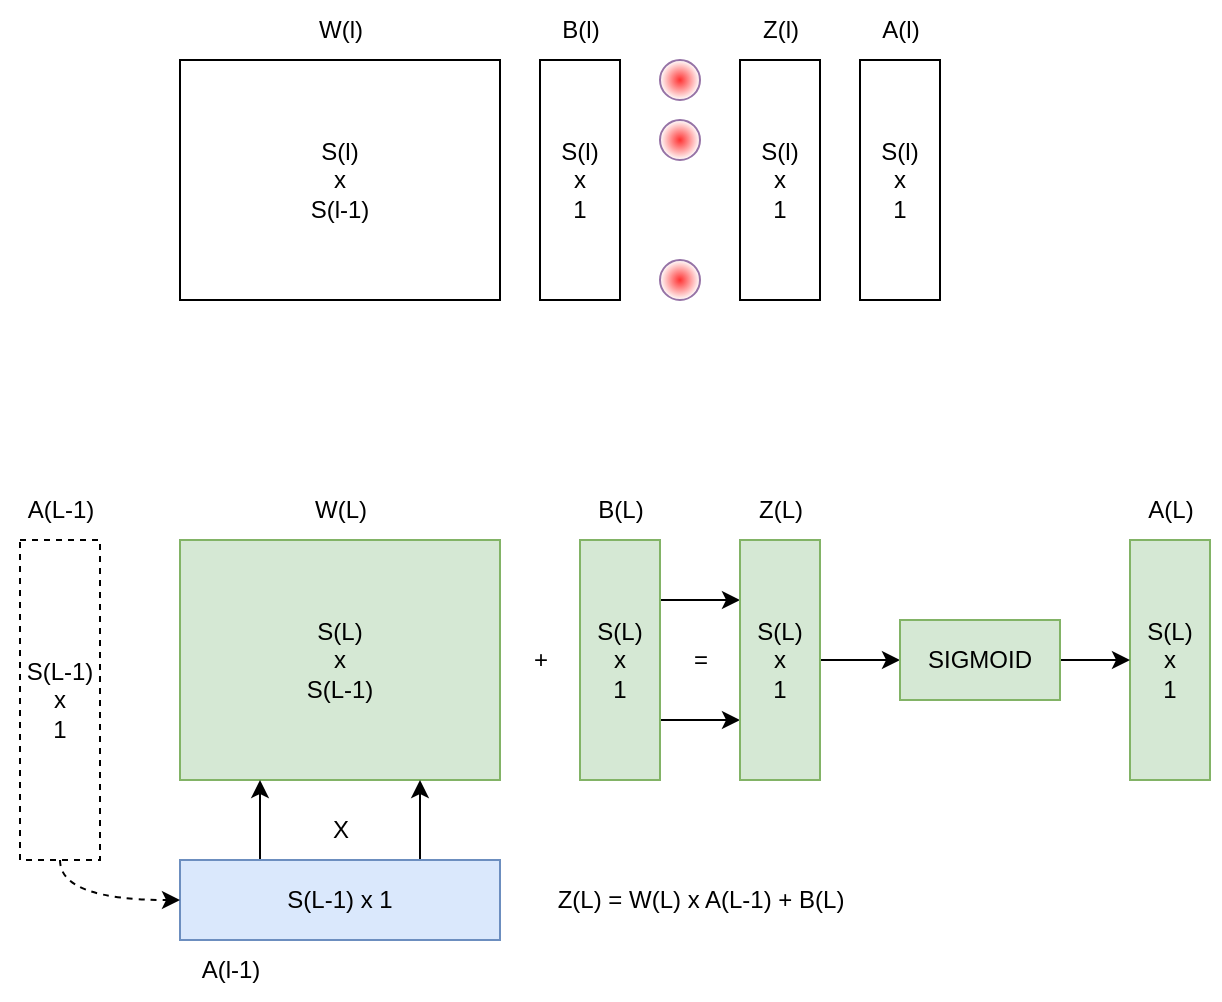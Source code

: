 <mxfile version="20.8.10" type="device" pages="4"><diagram name="Page-1" id="HXv02-iahZU5GLeBTyOZ"><mxGraphModel dx="1434" dy="828" grid="1" gridSize="10" guides="1" tooltips="1" connect="1" arrows="1" fold="1" page="1" pageScale="1" pageWidth="1100" pageHeight="850" math="0" shadow="0"><root><mxCell id="0"/><mxCell id="1" parent="0"/><mxCell id="nXqsn0vrJ4X92-rEI9Wp-1" value="S(l)&lt;br&gt;x&lt;br&gt;S(l-1)" style="rounded=0;whiteSpace=wrap;html=1;" parent="1" vertex="1"><mxGeometry x="120" y="120" width="160" height="120" as="geometry"/></mxCell><mxCell id="nXqsn0vrJ4X92-rEI9Wp-3" value="" style="ellipse;whiteSpace=wrap;html=1;aspect=fixed;fillColor=#FF3333;strokeColor=#9673a6;gradientColor=#FFFFFF;gradientDirection=radial;" parent="1" vertex="1"><mxGeometry x="360" y="150" width="20" height="20" as="geometry"/></mxCell><mxCell id="nXqsn0vrJ4X92-rEI9Wp-5" value="S(l)&lt;br&gt;x&lt;br&gt;1" style="rounded=0;whiteSpace=wrap;html=1;" parent="1" vertex="1"><mxGeometry x="300" y="120" width="40" height="120" as="geometry"/></mxCell><mxCell id="nXqsn0vrJ4X92-rEI9Wp-6" value="S(l)&lt;br&gt;x&lt;br&gt;1" style="rounded=0;whiteSpace=wrap;html=1;" parent="1" vertex="1"><mxGeometry x="400" y="120" width="40" height="120" as="geometry"/></mxCell><mxCell id="nXqsn0vrJ4X92-rEI9Wp-7" value="S(l)&lt;br&gt;x&lt;br&gt;1" style="rounded=0;whiteSpace=wrap;html=1;" parent="1" vertex="1"><mxGeometry x="460" y="120" width="40" height="120" as="geometry"/></mxCell><mxCell id="nXqsn0vrJ4X92-rEI9Wp-8" value="W(l)" style="text;html=1;align=center;verticalAlign=middle;resizable=0;points=[];autosize=1;strokeColor=none;fillColor=none;" parent="1" vertex="1"><mxGeometry x="175" y="90" width="50" height="30" as="geometry"/></mxCell><mxCell id="nXqsn0vrJ4X92-rEI9Wp-9" value="B(l)" style="text;html=1;align=center;verticalAlign=middle;resizable=0;points=[];autosize=1;strokeColor=none;fillColor=none;" parent="1" vertex="1"><mxGeometry x="300" y="90" width="40" height="30" as="geometry"/></mxCell><mxCell id="nXqsn0vrJ4X92-rEI9Wp-10" value="Z(l)" style="text;html=1;align=center;verticalAlign=middle;resizable=0;points=[];autosize=1;strokeColor=none;fillColor=none;" parent="1" vertex="1"><mxGeometry x="400" y="90" width="40" height="30" as="geometry"/></mxCell><mxCell id="nXqsn0vrJ4X92-rEI9Wp-11" value="A(l)" style="text;html=1;align=center;verticalAlign=middle;resizable=0;points=[];autosize=1;strokeColor=none;fillColor=none;" parent="1" vertex="1"><mxGeometry x="460" y="90" width="40" height="30" as="geometry"/></mxCell><mxCell id="nXqsn0vrJ4X92-rEI9Wp-13" value="S(L)&lt;br&gt;x&lt;br&gt;S(L-1)" style="rounded=0;whiteSpace=wrap;html=1;fillColor=#d5e8d4;strokeColor=#82b366;" parent="1" vertex="1"><mxGeometry x="120" y="360" width="160" height="120" as="geometry"/></mxCell><mxCell id="i8WoQs7O-FqvGA-M1o7l-3" style="edgeStyle=orthogonalEdgeStyle;rounded=0;orthogonalLoop=1;jettySize=auto;html=1;exitX=1;exitY=0.25;exitDx=0;exitDy=0;entryX=0;entryY=0.25;entryDx=0;entryDy=0;" parent="1" source="nXqsn0vrJ4X92-rEI9Wp-14" target="nXqsn0vrJ4X92-rEI9Wp-16" edge="1"><mxGeometry relative="1" as="geometry"/></mxCell><mxCell id="i8WoQs7O-FqvGA-M1o7l-4" style="edgeStyle=orthogonalEdgeStyle;rounded=0;orthogonalLoop=1;jettySize=auto;html=1;exitX=1;exitY=0.75;exitDx=0;exitDy=0;entryX=0;entryY=0.75;entryDx=0;entryDy=0;" parent="1" source="nXqsn0vrJ4X92-rEI9Wp-14" target="nXqsn0vrJ4X92-rEI9Wp-16" edge="1"><mxGeometry relative="1" as="geometry"/></mxCell><mxCell id="nXqsn0vrJ4X92-rEI9Wp-14" value="S(L)&lt;br&gt;x&lt;br&gt;1" style="rounded=0;whiteSpace=wrap;html=1;fillColor=#d5e8d4;strokeColor=#82b366;" parent="1" vertex="1"><mxGeometry x="320" y="360" width="40" height="120" as="geometry"/></mxCell><mxCell id="i8WoQs7O-FqvGA-M1o7l-1" style="edgeStyle=orthogonalEdgeStyle;rounded=0;orthogonalLoop=1;jettySize=auto;html=1;exitX=0.75;exitY=0;exitDx=0;exitDy=0;entryX=0.75;entryY=1;entryDx=0;entryDy=0;" parent="1" source="nXqsn0vrJ4X92-rEI9Wp-15" target="nXqsn0vrJ4X92-rEI9Wp-13" edge="1"><mxGeometry relative="1" as="geometry"/></mxCell><mxCell id="i8WoQs7O-FqvGA-M1o7l-2" style="edgeStyle=orthogonalEdgeStyle;rounded=0;orthogonalLoop=1;jettySize=auto;html=1;exitX=0.25;exitY=0;exitDx=0;exitDy=0;entryX=0.25;entryY=1;entryDx=0;entryDy=0;" parent="1" source="nXqsn0vrJ4X92-rEI9Wp-15" target="nXqsn0vrJ4X92-rEI9Wp-13" edge="1"><mxGeometry relative="1" as="geometry"/></mxCell><mxCell id="nXqsn0vrJ4X92-rEI9Wp-15" value="S(L-1) x 1" style="rounded=0;whiteSpace=wrap;html=1;fillColor=#dae8fc;strokeColor=#6c8ebf;" parent="1" vertex="1"><mxGeometry x="120" y="520" width="160" height="40" as="geometry"/></mxCell><mxCell id="i8WoQs7O-FqvGA-M1o7l-8" style="edgeStyle=orthogonalEdgeStyle;rounded=0;orthogonalLoop=1;jettySize=auto;html=1;exitX=1;exitY=0.5;exitDx=0;exitDy=0;" parent="1" source="nXqsn0vrJ4X92-rEI9Wp-16" target="i8WoQs7O-FqvGA-M1o7l-6" edge="1"><mxGeometry relative="1" as="geometry"/></mxCell><mxCell id="nXqsn0vrJ4X92-rEI9Wp-16" value="S(L)&lt;br&gt;x&lt;br&gt;1" style="rounded=0;whiteSpace=wrap;html=1;fillColor=#d5e8d4;strokeColor=#82b366;" parent="1" vertex="1"><mxGeometry x="400" y="360" width="40" height="120" as="geometry"/></mxCell><mxCell id="nXqsn0vrJ4X92-rEI9Wp-18" value="A(l-1)" style="text;html=1;align=center;verticalAlign=middle;resizable=0;points=[];autosize=1;strokeColor=none;fillColor=none;" parent="1" vertex="1"><mxGeometry x="120" y="560" width="50" height="30" as="geometry"/></mxCell><mxCell id="nXqsn0vrJ4X92-rEI9Wp-20" value="X" style="text;html=1;align=center;verticalAlign=middle;resizable=0;points=[];autosize=1;strokeColor=none;fillColor=none;" parent="1" vertex="1"><mxGeometry x="185" y="490" width="30" height="30" as="geometry"/></mxCell><mxCell id="nXqsn0vrJ4X92-rEI9Wp-21" value="+" style="text;html=1;align=center;verticalAlign=middle;resizable=0;points=[];autosize=1;strokeColor=none;fillColor=none;" parent="1" vertex="1"><mxGeometry x="285" y="405" width="30" height="30" as="geometry"/></mxCell><mxCell id="nXqsn0vrJ4X92-rEI9Wp-22" value="=" style="text;html=1;align=center;verticalAlign=middle;resizable=0;points=[];autosize=1;strokeColor=none;fillColor=none;" parent="1" vertex="1"><mxGeometry x="365" y="405" width="30" height="30" as="geometry"/></mxCell><mxCell id="nXqsn0vrJ4X92-rEI9Wp-23" value="B(L)" style="text;html=1;align=center;verticalAlign=middle;resizable=0;points=[];autosize=1;strokeColor=none;fillColor=none;" parent="1" vertex="1"><mxGeometry x="315" y="330" width="50" height="30" as="geometry"/></mxCell><mxCell id="nXqsn0vrJ4X92-rEI9Wp-24" value="W(L)" style="text;html=1;align=center;verticalAlign=middle;resizable=0;points=[];autosize=1;strokeColor=none;fillColor=none;" parent="1" vertex="1"><mxGeometry x="175" y="330" width="50" height="30" as="geometry"/></mxCell><mxCell id="nXqsn0vrJ4X92-rEI9Wp-25" value="Z(L)" style="text;html=1;align=center;verticalAlign=middle;resizable=0;points=[];autosize=1;strokeColor=none;fillColor=none;" parent="1" vertex="1"><mxGeometry x="395" y="330" width="50" height="30" as="geometry"/></mxCell><mxCell id="nXqsn0vrJ4X92-rEI9Wp-26" value="Z(L) = W(L) x A(L-1) + B(L)" style="text;html=1;align=center;verticalAlign=middle;resizable=0;points=[];autosize=1;strokeColor=none;fillColor=none;" parent="1" vertex="1"><mxGeometry x="295" y="525" width="170" height="30" as="geometry"/></mxCell><mxCell id="nXqsn0vrJ4X92-rEI9Wp-29" style="edgeStyle=orthogonalEdgeStyle;rounded=0;orthogonalLoop=1;jettySize=auto;html=1;curved=1;entryX=0;entryY=0.5;entryDx=0;entryDy=0;exitX=0.5;exitY=1;exitDx=0;exitDy=0;dashed=1;" parent="1" source="nXqsn0vrJ4X92-rEI9Wp-27" target="nXqsn0vrJ4X92-rEI9Wp-15" edge="1"><mxGeometry relative="1" as="geometry"/></mxCell><mxCell id="nXqsn0vrJ4X92-rEI9Wp-27" value="S(L-1)&lt;br&gt;x&lt;br&gt;1" style="rounded=0;whiteSpace=wrap;html=1;dashed=1;" parent="1" vertex="1"><mxGeometry x="40" y="360" width="40" height="160" as="geometry"/></mxCell><mxCell id="nXqsn0vrJ4X92-rEI9Wp-28" value="A(L-1)" style="text;html=1;align=center;verticalAlign=middle;resizable=0;points=[];autosize=1;strokeColor=none;fillColor=none;" parent="1" vertex="1"><mxGeometry x="30" y="330" width="60" height="30" as="geometry"/></mxCell><mxCell id="nXqsn0vrJ4X92-rEI9Wp-32" value="" style="ellipse;whiteSpace=wrap;html=1;aspect=fixed;fillColor=#FF3333;strokeColor=#9673a6;gradientColor=#FFFFFF;gradientDirection=radial;" parent="1" vertex="1"><mxGeometry x="360" y="120" width="20" height="20" as="geometry"/></mxCell><mxCell id="nXqsn0vrJ4X92-rEI9Wp-33" value="" style="ellipse;whiteSpace=wrap;html=1;aspect=fixed;fillColor=#FF3333;strokeColor=#9673a6;gradientColor=#FFFFFF;gradientDirection=radial;" parent="1" vertex="1"><mxGeometry x="360" y="220" width="20" height="20" as="geometry"/></mxCell><mxCell id="i8WoQs7O-FqvGA-M1o7l-5" value="S(L)&lt;br&gt;x&lt;br&gt;1" style="rounded=0;whiteSpace=wrap;html=1;fillColor=#d5e8d4;strokeColor=#82b366;" parent="1" vertex="1"><mxGeometry x="595" y="360" width="40" height="120" as="geometry"/></mxCell><mxCell id="i8WoQs7O-FqvGA-M1o7l-9" style="edgeStyle=orthogonalEdgeStyle;rounded=0;orthogonalLoop=1;jettySize=auto;html=1;" parent="1" source="i8WoQs7O-FqvGA-M1o7l-6" target="i8WoQs7O-FqvGA-M1o7l-5" edge="1"><mxGeometry relative="1" as="geometry"/></mxCell><mxCell id="i8WoQs7O-FqvGA-M1o7l-6" value="SIGMOID" style="rounded=0;whiteSpace=wrap;html=1;fillColor=#d5e8d4;strokeColor=#82b366;" parent="1" vertex="1"><mxGeometry x="480" y="400" width="80" height="40" as="geometry"/></mxCell><mxCell id="i8WoQs7O-FqvGA-M1o7l-7" value="A(L)" style="text;html=1;align=center;verticalAlign=middle;resizable=0;points=[];autosize=1;strokeColor=none;fillColor=none;" parent="1" vertex="1"><mxGeometry x="590" y="330" width="50" height="30" as="geometry"/></mxCell></root></mxGraphModel></diagram><diagram id="zhkFj2C8Iw_HQRrqlFFm" name="Page-2"><mxGraphModel dx="1434" dy="964" grid="1" gridSize="10" guides="1" tooltips="1" connect="1" arrows="1" fold="1" page="1" pageScale="1" pageWidth="1100" pageHeight="850" math="0" shadow="0"><root><mxCell id="0"/><mxCell id="1" parent="0"/><mxCell id="wyImWWuxoG58zeAUbDdn-1" value="" style="rounded=0;whiteSpace=wrap;html=1;fontSize=12;opacity=40;" parent="1" vertex="1"><mxGeometry x="120" y="200" width="880" height="400" as="geometry"/></mxCell><mxCell id="yxzaLw4Uv91qt-1QcHRN-14" value="" style="rounded=0;whiteSpace=wrap;html=1;opacity=40;fillColor=#f5f5f5;fontColor=#333333;strokeColor=#666666;" parent="1" vertex="1"><mxGeometry x="140" y="240" width="360" height="260" as="geometry"/></mxCell><mxCell id="yxzaLw4Uv91qt-1QcHRN-13" value="" style="rounded=0;whiteSpace=wrap;html=1;opacity=40;fillColor=#f5f5f5;fontColor=#333333;strokeColor=#666666;" parent="1" vertex="1"><mxGeometry x="540" y="320" width="440" height="180" as="geometry"/></mxCell><mxCell id="6gh-JDgn5M8gJMPPFIIo-1" value="S(L)&lt;br&gt;x&lt;br&gt;S(L-1)" style="rounded=0;whiteSpace=wrap;html=1;fillColor=#d5e8d4;strokeColor=#82b366;" parent="1" vertex="1"><mxGeometry x="560" y="360" width="200" height="120" as="geometry"/></mxCell><mxCell id="6gh-JDgn5M8gJMPPFIIo-2" value="S(L-1) x 1" style="rounded=0;whiteSpace=wrap;html=1;fillColor=#dae8fc;strokeColor=#6c8ebf;" parent="1" vertex="1"><mxGeometry x="560" y="520" width="200" height="40" as="geometry"/></mxCell><mxCell id="yxzaLw4Uv91qt-1QcHRN-1" value="S(L)&lt;br&gt;x&lt;br&gt;1" style="rounded=0;whiteSpace=wrap;html=1;fillColor=#d5e8d4;strokeColor=#82b366;" parent="1" vertex="1"><mxGeometry x="800" y="360" width="40" height="120" as="geometry"/></mxCell><mxCell id="yxzaLw4Uv91qt-1QcHRN-2" value="S(L-1)&lt;br&gt;x&lt;br&gt;1" style="rounded=0;whiteSpace=wrap;html=1;fillColor=#dae8fc;strokeColor=#6c8ebf;" parent="1" vertex="1"><mxGeometry x="320" y="280" width="40" height="200" as="geometry"/></mxCell><mxCell id="yxzaLw4Uv91qt-1QcHRN-3" value="S(L-1)&lt;br&gt;x&lt;br&gt;S(L-2)" style="rounded=0;whiteSpace=wrap;html=1;fillColor=#dae8fc;strokeColor=#6c8ebf;" parent="1" vertex="1"><mxGeometry x="160" y="280" width="120" height="200" as="geometry"/></mxCell><mxCell id="yxzaLw4Uv91qt-1QcHRN-4" value="S(L)&lt;br&gt;x&lt;br&gt;1" style="rounded=0;whiteSpace=wrap;html=1;fillColor=#d5e8d4;strokeColor=#82b366;" parent="1" vertex="1"><mxGeometry x="860" y="360" width="40" height="120" as="geometry"/></mxCell><mxCell id="yxzaLw4Uv91qt-1QcHRN-5" value="S(L)&lt;br&gt;x&lt;br&gt;1" style="rounded=0;whiteSpace=wrap;html=1;fillColor=#d5e8d4;strokeColor=#82b366;" parent="1" vertex="1"><mxGeometry x="920" y="360" width="40" height="120" as="geometry"/></mxCell><mxCell id="yxzaLw4Uv91qt-1QcHRN-6" value="S(L-1)&lt;br&gt;x&lt;br&gt;1" style="rounded=0;whiteSpace=wrap;html=1;fillColor=#dae8fc;strokeColor=#6c8ebf;" parent="1" vertex="1"><mxGeometry x="380" y="280" width="40" height="200" as="geometry"/></mxCell><mxCell id="yxzaLw4Uv91qt-1QcHRN-11" style="edgeStyle=orthogonalEdgeStyle;rounded=0;orthogonalLoop=1;jettySize=auto;html=1;exitX=0.5;exitY=1;exitDx=0;exitDy=0;entryX=0;entryY=0.5;entryDx=0;entryDy=0;curved=1;dashed=1;" parent="1" source="yxzaLw4Uv91qt-1QcHRN-7" target="6gh-JDgn5M8gJMPPFIIo-2" edge="1"><mxGeometry relative="1" as="geometry"/></mxCell><mxCell id="yxzaLw4Uv91qt-1QcHRN-7" value="S(L-1)&lt;br&gt;x&lt;br&gt;1" style="rounded=0;whiteSpace=wrap;html=1;fillColor=#dae8fc;strokeColor=#6c8ebf;" parent="1" vertex="1"><mxGeometry x="440" y="280" width="40" height="200" as="geometry"/></mxCell><mxCell id="yxzaLw4Uv91qt-1QcHRN-9" value="S(L-2) x 1" style="rounded=0;whiteSpace=wrap;html=1;fillColor=#e1d5e7;strokeColor=#9673a6;" parent="1" vertex="1"><mxGeometry x="160" y="520" width="120" height="40" as="geometry"/></mxCell><mxCell id="yxzaLw4Uv91qt-1QcHRN-12" style="edgeStyle=orthogonalEdgeStyle;curved=1;rounded=0;orthogonalLoop=1;jettySize=auto;html=1;exitX=0.5;exitY=1;exitDx=0;exitDy=0;entryX=0;entryY=0.5;entryDx=0;entryDy=0;dashed=1;" parent="1" source="yxzaLw4Uv91qt-1QcHRN-10" target="yxzaLw4Uv91qt-1QcHRN-9" edge="1"><mxGeometry relative="1" as="geometry"/></mxCell><mxCell id="yxzaLw4Uv91qt-1QcHRN-10" value="S(L-2)&lt;br&gt;x&lt;br&gt;1" style="rounded=0;whiteSpace=wrap;html=1;fillColor=#e1d5e7;strokeColor=#9673a6;" parent="1" vertex="1"><mxGeometry x="40" y="360" width="40" height="120" as="geometry"/></mxCell><mxCell id="yxzaLw4Uv91qt-1QcHRN-16" value="INPUT&lt;br&gt;DATA" style="text;html=1;align=center;verticalAlign=middle;resizable=0;points=[];autosize=1;strokeColor=none;fillColor=none;" parent="1" vertex="1"><mxGeometry x="30" y="320" width="60" height="40" as="geometry"/></mxCell><mxCell id="yxzaLw4Uv91qt-1QcHRN-17" value="LAYER L-1" style="text;html=1;align=center;verticalAlign=middle;resizable=0;points=[];autosize=1;strokeColor=none;fillColor=none;" parent="1" vertex="1"><mxGeometry x="140" y="210" width="80" height="30" as="geometry"/></mxCell><mxCell id="yxzaLw4Uv91qt-1QcHRN-18" value="LAYER L" style="text;html=1;align=center;verticalAlign=middle;resizable=0;points=[];autosize=1;strokeColor=none;fillColor=none;" parent="1" vertex="1"><mxGeometry x="540" y="290" width="70" height="30" as="geometry"/></mxCell><mxCell id="yxzaLw4Uv91qt-1QcHRN-23" value="A(L-1)" style="text;html=1;align=center;verticalAlign=middle;resizable=0;points=[];autosize=1;strokeColor=none;fillColor=none;" parent="1" vertex="1"><mxGeometry x="760" y="525" width="60" height="30" as="geometry"/></mxCell><mxCell id="yxzaLw4Uv91qt-1QcHRN-24" value="W(L)" style="text;html=1;align=center;verticalAlign=middle;resizable=0;points=[];autosize=1;strokeColor=none;fillColor=none;" parent="1" vertex="1"><mxGeometry x="635" y="330" width="50" height="30" as="geometry"/></mxCell><mxCell id="yxzaLw4Uv91qt-1QcHRN-25" value="W(L-1)" style="text;html=1;align=center;verticalAlign=middle;resizable=0;points=[];autosize=1;strokeColor=none;fillColor=none;" parent="1" vertex="1"><mxGeometry x="190" y="250" width="60" height="30" as="geometry"/></mxCell><mxCell id="yxzaLw4Uv91qt-1QcHRN-26" value="W(L) x A(L-1) + B(L) = [ S(L) x&amp;nbsp; S(L-1)] x [S(L-1) x 1] + [S(L) x 1] = [S(L) x 1]" style="text;html=1;align=center;verticalAlign=middle;resizable=0;points=[];autosize=1;strokeColor=none;fillColor=none;" parent="1" vertex="1"><mxGeometry x="540" y="250" width="420" height="30" as="geometry"/></mxCell><mxCell id="yxzaLw4Uv91qt-1QcHRN-28" value="A(L)" style="text;html=1;align=center;verticalAlign=middle;resizable=0;points=[];autosize=1;strokeColor=none;fillColor=none;" parent="1" vertex="1"><mxGeometry x="915" y="330" width="50" height="30" as="geometry"/></mxCell><mxCell id="yxzaLw4Uv91qt-1QcHRN-29" value="A(L-1)" style="text;html=1;align=center;verticalAlign=middle;resizable=0;points=[];autosize=1;strokeColor=none;fillColor=none;" parent="1" vertex="1"><mxGeometry x="430" y="250" width="60" height="30" as="geometry"/></mxCell><mxCell id="yxzaLw4Uv91qt-1QcHRN-31" value="A(L-2)" style="text;html=1;align=center;verticalAlign=middle;resizable=0;points=[];autosize=1;strokeColor=none;fillColor=none;" parent="1" vertex="1"><mxGeometry x="280" y="525" width="60" height="30" as="geometry"/></mxCell><mxCell id="yxzaLw4Uv91qt-1QcHRN-34" value="X" style="text;html=1;align=center;verticalAlign=middle;resizable=0;points=[];autosize=1;strokeColor=none;fillColor=none;fontSize=16;fontStyle=1" parent="1" vertex="1"><mxGeometry x="205" y="485" width="30" height="30" as="geometry"/></mxCell><mxCell id="yxzaLw4Uv91qt-1QcHRN-36" value="+" style="text;html=1;align=center;verticalAlign=middle;resizable=0;points=[];autosize=1;strokeColor=none;fillColor=none;fontSize=20;fontStyle=1" parent="1" vertex="1"><mxGeometry x="280" y="360" width="40" height="40" as="geometry"/></mxCell><mxCell id="yxzaLw4Uv91qt-1QcHRN-37" value="+" style="text;html=1;align=center;verticalAlign=middle;resizable=0;points=[];autosize=1;strokeColor=none;fillColor=none;fontSize=20;fontStyle=1" parent="1" vertex="1"><mxGeometry x="760" y="400" width="40" height="40" as="geometry"/></mxCell><mxCell id="yxzaLw4Uv91qt-1QcHRN-38" value="X" style="text;html=1;align=center;verticalAlign=middle;resizable=0;points=[];autosize=1;strokeColor=none;fillColor=none;fontSize=16;fontStyle=1" parent="1" vertex="1"><mxGeometry x="645" y="485" width="30" height="30" as="geometry"/></mxCell><mxCell id="yxzaLw4Uv91qt-1QcHRN-39" value="&lt;font style=&quot;font-size: 12px;&quot;&gt;B(L)&lt;/font&gt;" style="text;html=1;align=center;verticalAlign=middle;resizable=0;points=[];autosize=1;strokeColor=none;fillColor=none;fontSize=20;" parent="1" vertex="1"><mxGeometry x="795" y="320" width="50" height="40" as="geometry"/></mxCell><mxCell id="yxzaLw4Uv91qt-1QcHRN-40" value="B(L-1)" style="text;html=1;align=center;verticalAlign=middle;resizable=0;points=[];autosize=1;strokeColor=none;fillColor=none;fontSize=12;" parent="1" vertex="1"><mxGeometry x="310" y="250" width="60" height="30" as="geometry"/></mxCell><mxCell id="yxzaLw4Uv91qt-1QcHRN-41" value="&lt;font style=&quot;font-size: 12px;&quot;&gt;Tensor core operation: W x A + B&lt;/font&gt;" style="text;html=1;align=center;verticalAlign=middle;resizable=0;points=[];autosize=1;strokeColor=none;fillColor=none;fontSize=16;fontStyle=1" parent="1" vertex="1"><mxGeometry x="540" y="210" width="210" height="30" as="geometry"/></mxCell><mxCell id="3DtKhxCcfnKSi6awaV2X-1" value="Z(L)" style="text;html=1;align=center;verticalAlign=middle;resizable=0;points=[];autosize=1;strokeColor=none;fillColor=none;fontSize=12;" parent="1" vertex="1"><mxGeometry x="855" y="330" width="50" height="30" as="geometry"/></mxCell><mxCell id="3DtKhxCcfnKSi6awaV2X-2" value="Z(L-1)" style="text;html=1;align=center;verticalAlign=middle;resizable=0;points=[];autosize=1;strokeColor=none;fillColor=none;fontSize=12;" parent="1" vertex="1"><mxGeometry x="370" y="250" width="60" height="30" as="geometry"/></mxCell><mxCell id="wyImWWuxoG58zeAUbDdn-2" value="NEURAL NETWORK" style="text;html=1;align=center;verticalAlign=middle;resizable=0;points=[];autosize=1;strokeColor=none;fillColor=none;fontSize=12;" parent="1" vertex="1"><mxGeometry x="120" y="170" width="140" height="30" as="geometry"/></mxCell></root></mxGraphModel></diagram><diagram id="Y77APxxzKEw_vP_EY_SP" name="Page-3"><mxGraphModel dx="1434" dy="964" grid="1" gridSize="10" guides="1" tooltips="1" connect="1" arrows="1" fold="1" page="1" pageScale="1" pageWidth="1100" pageHeight="850" math="0" shadow="0"><root><mxCell id="0"/><mxCell id="1" parent="0"/><mxCell id="rAa2MzJFj8SGI1EKqHK7-1" value="S(l)&lt;br&gt;x&lt;br&gt;S(l-1)" style="rounded=0;whiteSpace=wrap;html=1;" parent="1" vertex="1"><mxGeometry x="120" y="120" width="160" height="120" as="geometry"/></mxCell><mxCell id="rAa2MzJFj8SGI1EKqHK7-2" value="" style="ellipse;whiteSpace=wrap;html=1;aspect=fixed;fillColor=#FF3333;strokeColor=#9673a6;gradientColor=#FFFFFF;gradientDirection=radial;" parent="1" vertex="1"><mxGeometry x="360" y="150" width="20" height="20" as="geometry"/></mxCell><mxCell id="rAa2MzJFj8SGI1EKqHK7-3" value="S(l)&lt;br&gt;x&lt;br&gt;1" style="rounded=0;whiteSpace=wrap;html=1;" parent="1" vertex="1"><mxGeometry x="300" y="120" width="40" height="120" as="geometry"/></mxCell><mxCell id="rAa2MzJFj8SGI1EKqHK7-4" value="S(l)&lt;br&gt;x&lt;br&gt;1" style="rounded=0;whiteSpace=wrap;html=1;" parent="1" vertex="1"><mxGeometry x="400" y="120" width="40" height="120" as="geometry"/></mxCell><mxCell id="rAa2MzJFj8SGI1EKqHK7-5" value="S(l)&lt;br&gt;x&lt;br&gt;1" style="rounded=0;whiteSpace=wrap;html=1;" parent="1" vertex="1"><mxGeometry x="460" y="120" width="40" height="120" as="geometry"/></mxCell><mxCell id="rAa2MzJFj8SGI1EKqHK7-6" value="W(l)" style="text;html=1;align=center;verticalAlign=middle;resizable=0;points=[];autosize=1;strokeColor=none;fillColor=none;" parent="1" vertex="1"><mxGeometry x="175" y="90" width="50" height="30" as="geometry"/></mxCell><mxCell id="rAa2MzJFj8SGI1EKqHK7-7" value="B(l)" style="text;html=1;align=center;verticalAlign=middle;resizable=0;points=[];autosize=1;strokeColor=none;fillColor=none;" parent="1" vertex="1"><mxGeometry x="300" y="90" width="40" height="30" as="geometry"/></mxCell><mxCell id="rAa2MzJFj8SGI1EKqHK7-8" value="Z(l)" style="text;html=1;align=center;verticalAlign=middle;resizable=0;points=[];autosize=1;strokeColor=none;fillColor=none;" parent="1" vertex="1"><mxGeometry x="400" y="90" width="40" height="30" as="geometry"/></mxCell><mxCell id="rAa2MzJFj8SGI1EKqHK7-9" value="A(l)" style="text;html=1;align=center;verticalAlign=middle;resizable=0;points=[];autosize=1;strokeColor=none;fillColor=none;" parent="1" vertex="1"><mxGeometry x="460" y="90" width="40" height="30" as="geometry"/></mxCell><mxCell id="rAa2MzJFj8SGI1EKqHK7-10" value="" style="ellipse;whiteSpace=wrap;html=1;aspect=fixed;fillColor=#FF3333;strokeColor=#9673a6;gradientColor=#FFFFFF;gradientDirection=radial;" parent="1" vertex="1"><mxGeometry x="360" y="120" width="20" height="20" as="geometry"/></mxCell><mxCell id="rAa2MzJFj8SGI1EKqHK7-11" value="" style="ellipse;whiteSpace=wrap;html=1;aspect=fixed;fillColor=#FF3333;strokeColor=#9673a6;gradientColor=#FFFFFF;gradientDirection=radial;" parent="1" vertex="1"><mxGeometry x="360" y="220" width="20" height="20" as="geometry"/></mxCell><mxCell id="rAa2MzJFj8SGI1EKqHK7-12" value="S(l)&lt;br&gt;x&lt;br&gt;S(l-1)" style="rounded=0;whiteSpace=wrap;html=1;" parent="1" vertex="1"><mxGeometry x="120" y="280" width="160" height="120" as="geometry"/></mxCell><mxCell id="rAa2MzJFj8SGI1EKqHK7-13" value="G" style="text;html=1;align=center;verticalAlign=middle;resizable=0;points=[];autosize=1;strokeColor=none;fillColor=none;fontSize=12;" parent="1" vertex="1"><mxGeometry x="185" y="250" width="30" height="30" as="geometry"/></mxCell><mxCell id="rAa2MzJFj8SGI1EKqHK7-14" value="S(l)&lt;br&gt;x&lt;br&gt;1" style="rounded=0;whiteSpace=wrap;html=1;" parent="1" vertex="1"><mxGeometry x="300" y="280" width="40" height="120" as="geometry"/></mxCell><mxCell id="rAa2MzJFj8SGI1EKqHK7-16" value="E" style="text;html=1;align=center;verticalAlign=middle;resizable=0;points=[];autosize=1;strokeColor=none;fillColor=none;fontSize=12;" parent="1" vertex="1"><mxGeometry x="305" y="250" width="30" height="30" as="geometry"/></mxCell></root></mxGraphModel></diagram><diagram id="K-KlWJ4yJ6FA-V4HjVN9" name="Page-4"><mxGraphModel dx="1434" dy="964" grid="1" gridSize="10" guides="1" tooltips="1" connect="1" arrows="1" fold="1" page="1" pageScale="1" pageWidth="1100" pageHeight="850" math="0" shadow="0"><root><mxCell id="0"/><mxCell id="1" parent="0"/><mxCell id="1wlXj3RkMrH4T3Xmh51F-17" value="" style="rounded=0;whiteSpace=wrap;html=1;opacity=40;" vertex="1" parent="1"><mxGeometry x="560" y="80" width="380" height="180" as="geometry"/></mxCell><mxCell id="1wlXj3RkMrH4T3Xmh51F-16" value="" style="rounded=0;whiteSpace=wrap;html=1;opacity=40;" vertex="1" parent="1"><mxGeometry x="160" y="80" width="380" height="180" as="geometry"/></mxCell><mxCell id="1wlXj3RkMrH4T3Xmh51F-10" value="" style="rounded=0;whiteSpace=wrap;html=1;opacity=40;" vertex="1" parent="1"><mxGeometry x="300" y="300" width="160" height="80" as="geometry"/></mxCell><mxCell id="1wlXj3RkMrH4T3Xmh51F-6" value="" style="rounded=0;whiteSpace=wrap;html=1;opacity=40;" vertex="1" parent="1"><mxGeometry x="300" y="420" width="160" height="80" as="geometry"/></mxCell><mxCell id="1wlXj3RkMrH4T3Xmh51F-12" style="edgeStyle=orthogonalEdgeStyle;curved=1;rounded=0;orthogonalLoop=1;jettySize=auto;html=1;exitX=0.25;exitY=1;exitDx=0;exitDy=0;entryX=0;entryY=0.5;entryDx=0;entryDy=0;dashed=1;startArrow=oval;startFill=1;" edge="1" parent="1" source="1wlXj3RkMrH4T3Xmh51F-16" target="1wlXj3RkMrH4T3Xmh51F-8"><mxGeometry relative="1" as="geometry"><Array as="points"><mxPoint x="255" y="340"/></Array></mxGeometry></mxCell><mxCell id="PpeOfC_WqXAgKHH6FbKm-1" value="30&lt;br&gt;x&lt;br&gt;784" style="rounded=0;whiteSpace=wrap;html=1;fillColor=#dae8fc;strokeColor=#6c8ebf;" parent="1" vertex="1"><mxGeometry x="180" y="120" width="160" height="120" as="geometry"/></mxCell><mxCell id="PpeOfC_WqXAgKHH6FbKm-3" value="30&lt;br&gt;x&lt;br&gt;1" style="rounded=0;whiteSpace=wrap;html=1;fillColor=#dae8fc;strokeColor=#6c8ebf;" parent="1" vertex="1"><mxGeometry x="360" y="120" width="40" height="120" as="geometry"/></mxCell><mxCell id="PpeOfC_WqXAgKHH6FbKm-4" value="30&lt;br&gt;x&lt;br&gt;1" style="rounded=0;whiteSpace=wrap;html=1;fillColor=#dae8fc;strokeColor=#6c8ebf;opacity=40;dashed=1;" parent="1" vertex="1"><mxGeometry x="420" y="120" width="40" height="120" as="geometry"/></mxCell><mxCell id="1wlXj3RkMrH4T3Xmh51F-4" style="edgeStyle=orthogonalEdgeStyle;rounded=0;orthogonalLoop=1;jettySize=auto;html=1;exitX=0.5;exitY=1;exitDx=0;exitDy=0;curved=1;dashed=1;entryX=1;entryY=0.5;entryDx=0;entryDy=0;" edge="1" parent="1" source="PpeOfC_WqXAgKHH6FbKm-5" target="1wlXj3RkMrH4T3Xmh51F-2"><mxGeometry relative="1" as="geometry"><mxPoint x="300" y="440" as="targetPoint"/></mxGeometry></mxCell><mxCell id="PpeOfC_WqXAgKHH6FbKm-5" value="30&lt;br&gt;x&lt;br&gt;1" style="rounded=0;whiteSpace=wrap;html=1;fillColor=#dae8fc;strokeColor=#6c8ebf;opacity=40;dashed=1;" parent="1" vertex="1"><mxGeometry x="480" y="120" width="40" height="120" as="geometry"/></mxCell><mxCell id="PpeOfC_WqXAgKHH6FbKm-6" value="W(H)" style="text;html=1;align=center;verticalAlign=middle;resizable=0;points=[];autosize=1;strokeColor=none;fillColor=none;" parent="1" vertex="1"><mxGeometry x="235" y="90" width="50" height="30" as="geometry"/></mxCell><mxCell id="PpeOfC_WqXAgKHH6FbKm-7" value="B(H)" style="text;html=1;align=center;verticalAlign=middle;resizable=0;points=[];autosize=1;strokeColor=none;fillColor=none;" parent="1" vertex="1"><mxGeometry x="355" y="90" width="50" height="30" as="geometry"/></mxCell><mxCell id="PpeOfC_WqXAgKHH6FbKm-8" value="Z(H)" style="text;html=1;align=center;verticalAlign=middle;resizable=0;points=[];autosize=1;strokeColor=none;fillColor=none;" parent="1" vertex="1"><mxGeometry x="415" y="90" width="50" height="30" as="geometry"/></mxCell><mxCell id="PpeOfC_WqXAgKHH6FbKm-9" value="A(H)" style="text;html=1;align=center;verticalAlign=middle;resizable=0;points=[];autosize=1;strokeColor=none;fillColor=none;" parent="1" vertex="1"><mxGeometry x="475" y="90" width="50" height="30" as="geometry"/></mxCell><mxCell id="1wlXj3RkMrH4T3Xmh51F-5" style="edgeStyle=orthogonalEdgeStyle;curved=1;rounded=0;orthogonalLoop=1;jettySize=auto;html=1;exitX=0.5;exitY=1;exitDx=0;exitDy=0;entryX=0;entryY=0.5;entryDx=0;entryDy=0;dashed=1;" edge="1" parent="1" source="PpeOfC_WqXAgKHH6FbKm-12" target="1wlXj3RkMrH4T3Xmh51F-1"><mxGeometry relative="1" as="geometry"/></mxCell><mxCell id="PpeOfC_WqXAgKHH6FbKm-12" value="784&lt;br&gt;x&lt;br&gt;1" style="rounded=0;whiteSpace=wrap;html=1;fillColor=#d5e8d4;strokeColor=#82b366;" parent="1" vertex="1"><mxGeometry x="80" y="120" width="40" height="120" as="geometry"/></mxCell><mxCell id="1wlXj3RkMrH4T3Xmh51F-13" style="edgeStyle=orthogonalEdgeStyle;curved=1;rounded=0;orthogonalLoop=1;jettySize=auto;html=1;entryX=1;entryY=0.5;entryDx=0;entryDy=0;dashed=1;exitX=0.25;exitY=1;exitDx=0;exitDy=0;startArrow=oval;startFill=1;" edge="1" parent="1" source="1wlXj3RkMrH4T3Xmh51F-17" target="1wlXj3RkMrH4T3Xmh51F-9"><mxGeometry relative="1" as="geometry"><mxPoint x="700" y="350" as="sourcePoint"/></mxGeometry></mxCell><mxCell id="PpeOfC_WqXAgKHH6FbKm-14" value="10&lt;br&gt;x&lt;br&gt;30" style="rounded=0;whiteSpace=wrap;html=1;fillColor=#e1d5e7;strokeColor=#9673a6;" parent="1" vertex="1"><mxGeometry x="580" y="120" width="160" height="120" as="geometry"/></mxCell><mxCell id="PpeOfC_WqXAgKHH6FbKm-16" value="10&lt;br&gt;x&lt;br&gt;1" style="rounded=0;whiteSpace=wrap;html=1;fillColor=#e1d5e7;strokeColor=#9673a6;" parent="1" vertex="1"><mxGeometry x="760" y="120" width="40" height="120" as="geometry"/></mxCell><mxCell id="PpeOfC_WqXAgKHH6FbKm-17" value="10&lt;br&gt;x&lt;br&gt;1" style="rounded=0;whiteSpace=wrap;html=1;fillColor=#e1d5e7;strokeColor=#9673a6;opacity=40;dashed=1;" parent="1" vertex="1"><mxGeometry x="820" y="120" width="40" height="120" as="geometry"/></mxCell><mxCell id="PpeOfC_WqXAgKHH6FbKm-18" value="10&lt;br&gt;x&lt;br&gt;1" style="rounded=0;whiteSpace=wrap;html=1;fillColor=#e1d5e7;strokeColor=#9673a6;opacity=40;dashed=1;" parent="1" vertex="1"><mxGeometry x="880" y="120" width="40" height="120" as="geometry"/></mxCell><mxCell id="PpeOfC_WqXAgKHH6FbKm-19" value="W(O)" style="text;html=1;align=center;verticalAlign=middle;resizable=0;points=[];autosize=1;strokeColor=none;fillColor=none;" parent="1" vertex="1"><mxGeometry x="635" y="90" width="50" height="30" as="geometry"/></mxCell><mxCell id="PpeOfC_WqXAgKHH6FbKm-20" value="B(O)" style="text;html=1;align=center;verticalAlign=middle;resizable=0;points=[];autosize=1;strokeColor=none;fillColor=none;" parent="1" vertex="1"><mxGeometry x="755" y="90" width="50" height="30" as="geometry"/></mxCell><mxCell id="PpeOfC_WqXAgKHH6FbKm-21" value="Z(O)" style="text;html=1;align=center;verticalAlign=middle;resizable=0;points=[];autosize=1;strokeColor=none;fillColor=none;" parent="1" vertex="1"><mxGeometry x="815" y="90" width="50" height="30" as="geometry"/></mxCell><mxCell id="PpeOfC_WqXAgKHH6FbKm-22" value="A(O)" style="text;html=1;align=center;verticalAlign=middle;resizable=0;points=[];autosize=1;strokeColor=none;fillColor=none;" parent="1" vertex="1"><mxGeometry x="875" y="90" width="50" height="30" as="geometry"/></mxCell><mxCell id="1wlXj3RkMrH4T3Xmh51F-1" value="0" style="whiteSpace=wrap;html=1;aspect=fixed;fillColor=#d5e8d4;strokeColor=#82b366;" vertex="1" parent="1"><mxGeometry x="320" y="440" width="40" height="40" as="geometry"/></mxCell><mxCell id="1wlXj3RkMrH4T3Xmh51F-2" value="1" style="whiteSpace=wrap;html=1;aspect=fixed;fillColor=#dae8fc;strokeColor=#6c8ebf;" vertex="1" parent="1"><mxGeometry x="400" y="440" width="40" height="40" as="geometry"/></mxCell><mxCell id="1wlXj3RkMrH4T3Xmh51F-7" value="avtivations" style="text;html=1;align=center;verticalAlign=middle;resizable=0;points=[];autosize=1;strokeColor=none;fillColor=none;" vertex="1" parent="1"><mxGeometry x="340" y="500" width="80" height="30" as="geometry"/></mxCell><mxCell id="1wlXj3RkMrH4T3Xmh51F-14" style="edgeStyle=orthogonalEdgeStyle;curved=1;rounded=0;orthogonalLoop=1;jettySize=auto;html=1;" edge="1" parent="1" source="1wlXj3RkMrH4T3Xmh51F-8" target="1wlXj3RkMrH4T3Xmh51F-1"><mxGeometry relative="1" as="geometry"/></mxCell><mxCell id="1wlXj3RkMrH4T3Xmh51F-8" value="0" style="whiteSpace=wrap;html=1;aspect=fixed;fillColor=#dae8fc;strokeColor=#6c8ebf;" vertex="1" parent="1"><mxGeometry x="320" y="320" width="40" height="40" as="geometry"/></mxCell><mxCell id="1wlXj3RkMrH4T3Xmh51F-15" style="edgeStyle=orthogonalEdgeStyle;curved=1;rounded=0;orthogonalLoop=1;jettySize=auto;html=1;" edge="1" parent="1" source="1wlXj3RkMrH4T3Xmh51F-9" target="1wlXj3RkMrH4T3Xmh51F-2"><mxGeometry relative="1" as="geometry"/></mxCell><mxCell id="1wlXj3RkMrH4T3Xmh51F-9" value="1" style="whiteSpace=wrap;html=1;aspect=fixed;fillColor=#e1d5e7;strokeColor=#9673a6;" vertex="1" parent="1"><mxGeometry x="400" y="320" width="40" height="40" as="geometry"/></mxCell><mxCell id="1wlXj3RkMrH4T3Xmh51F-11" value="layers" style="text;html=1;align=center;verticalAlign=middle;resizable=0;points=[];autosize=1;strokeColor=none;fillColor=none;" vertex="1" parent="1"><mxGeometry x="350" y="270" width="60" height="30" as="geometry"/></mxCell><mxCell id="3XBYJjqhva5hYqVCTQou-1" value="INPUT&lt;br&gt;DATA" style="text;html=1;align=center;verticalAlign=middle;resizable=0;points=[];autosize=1;strokeColor=none;fillColor=none;" vertex="1" parent="1"><mxGeometry x="70" y="80" width="60" height="40" as="geometry"/></mxCell><mxCell id="3XBYJjqhva5hYqVCTQou-2" value="HIDDEN LAYER" style="text;html=1;align=center;verticalAlign=middle;resizable=0;points=[];autosize=1;strokeColor=none;fillColor=none;" vertex="1" parent="1"><mxGeometry x="160" y="50" width="110" height="30" as="geometry"/></mxCell><mxCell id="3XBYJjqhva5hYqVCTQou-3" value="OUTPUT LAYER" style="text;html=1;align=center;verticalAlign=middle;resizable=0;points=[];autosize=1;strokeColor=none;fillColor=none;" vertex="1" parent="1"><mxGeometry x="560" y="50" width="110" height="30" as="geometry"/></mxCell></root></mxGraphModel></diagram></mxfile>